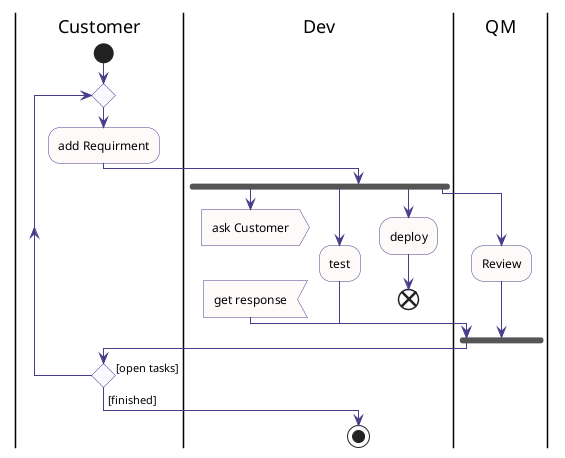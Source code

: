 @startuml
skinparam DefaultFontName "Lucida Sans Typewriter"

skinparam Activity{
    BackgroundColor snow
    BorderColor DarkSlateBlue
    DiamondBackgroundColor ghostwhite
    DiamondBorderColor DarkSlateBlue

}
skinparam Note{
    BorderColor DarkSlateBlue
    BackgroundColor LightYellow
}

skinparam ArrowColor DarkSlateBlue
  |Customer|
  |Dev|
  |QM|
  |Customer|
  start
  repeat
  :add Requirment;
  |Dev|
  fork
    :ask Customer>
	Detach
	:get response<
  fork again 
  :test;
  fork again
  :deploy;
  end
  fork again 
  |QM|
    :Review;
  end fork
   |Customer|
     repeat while () is ([open tasks])
->[finished];
|Dev|
stop 
@enduml
